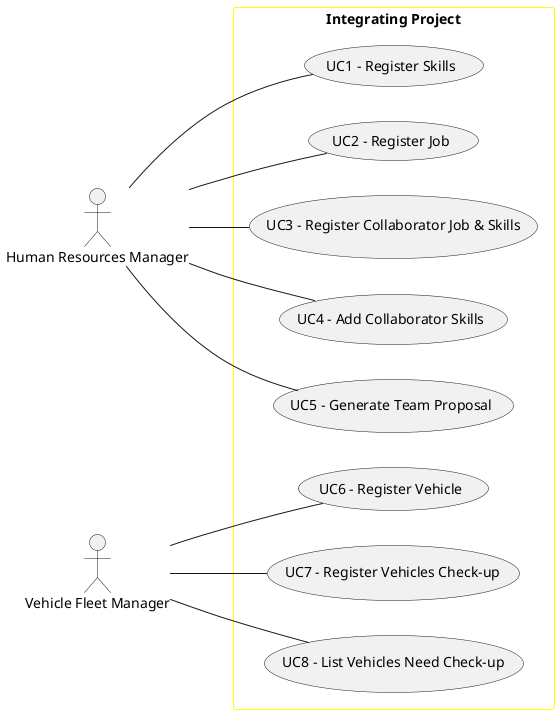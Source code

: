 @startuml
'skinparam monochrome true
skinparam packageStyle rectangle
'skinparam shadowing false

skinparam rectangle{
    BorderColor yellow
}

'title Use Case Diagram Example
actor "Human Resources Manager" as HRM
actor  "Vehicle Fleet Manager" as VFM
left to right direction

rectangle "Integrating Project" as actors {
        usecase "UC1 - Register Skills" as UC1
        HRM -- UC1
        usecase "UC2 - Register Job" as UC2
        HRM -- UC2
        usecase "UC3 - Register Collaborator Job & Skills" as UC3
        HRM -- UC3
        usecase "UC4 - Add Collaborator Skills" as UC4
        HRM -- UC4
        usecase "UC5 - Generate Team Proposal" as UC5
        HRM -- UC5
        usecase "UC6 - Register Vehicle" as UC6
        VFM -- UC6
        usecase "UC7 - Register Vehicles Check-up" as UC7
        VFM -- UC7
        usecase "UC8 - List Vehicles Need Check-up" as UC8
        VFM -- UC8
}


@enduml